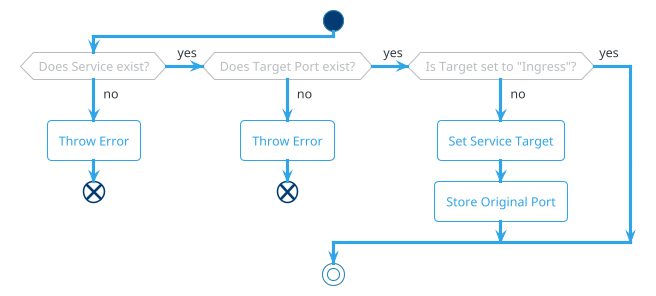 @startuml
!theme cerulean-outline

start

if (Does Service exist?) then (no)
    :Throw Error;
    end
(yes) elseif (Does Target Port exist?) then (no)
    :Throw Error;
    end
(yes) elseif (Is Target set to "Ingress"?) then (no)
    :Set Service Target;
    :Store Original Port;
else (yes)
endif

stop

@enduml

